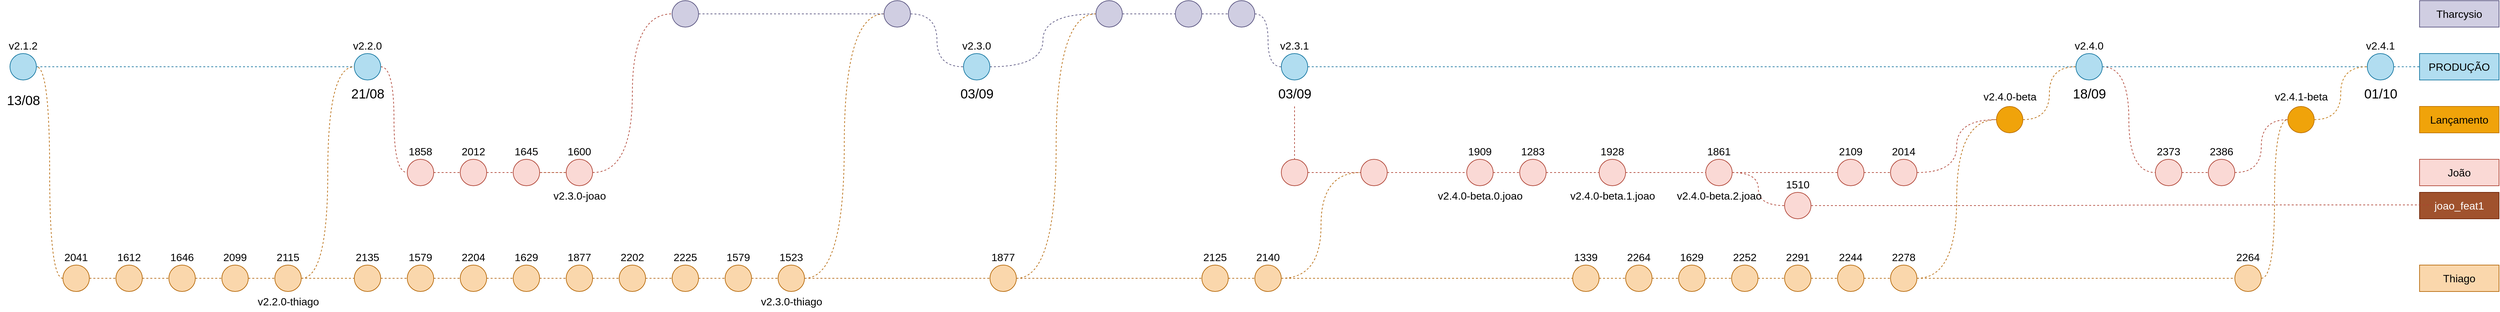 <mxfile version="28.2.5">
  <diagram name="Página-1" id="0lFC8JYQDPyYa-0Zj6cP">
    <mxGraphModel dx="4990" dy="1945" grid="1" gridSize="10" guides="1" tooltips="1" connect="1" arrows="1" fold="1" page="1" pageScale="1" pageWidth="827" pageHeight="1169" math="0" shadow="0">
      <root>
        <mxCell id="0" />
        <mxCell id="1" parent="0" />
        <mxCell id="Hf0nUSn8OMHUZp1qof5B-4" value="" style="edgeStyle=orthogonalEdgeStyle;rounded=1;orthogonalLoop=1;jettySize=auto;html=1;fontFamily=Helvetica;fontSize=16;fontColor=default;fontStyle=0;labelBackgroundColor=none;curved=0;endArrow=none;endFill=0;dashed=1;fillColor=#b1ddf0;strokeColor=#10739e;" parent="1" source="Hf0nUSn8OMHUZp1qof5B-1" target="Hf0nUSn8OMHUZp1qof5B-3" edge="1">
          <mxGeometry relative="1" as="geometry" />
        </mxCell>
        <mxCell id="GIleygXYsajchvQRSn_2-2" style="edgeStyle=orthogonalEdgeStyle;rounded=1;orthogonalLoop=1;jettySize=auto;html=1;entryX=0;entryY=0.5;entryDx=0;entryDy=0;dashed=1;strokeColor=#ae4132;align=center;verticalAlign=middle;fontFamily=Helvetica;fontSize=16;fontColor=default;fontStyle=0;labelBackgroundColor=none;endArrow=none;endFill=0;fillColor=#fad9d5;exitX=1;exitY=0.5;exitDx=0;exitDy=0;curved=1;" parent="1" source="Hf0nUSn8OMHUZp1qof5B-3" target="GIleygXYsajchvQRSn_2-1" edge="1">
          <mxGeometry relative="1" as="geometry" />
        </mxCell>
        <mxCell id="Hf0nUSn8OMHUZp1qof5B-1" value="v2.1.2" style="ellipse;whiteSpace=wrap;html=1;aspect=fixed;fillColor=#b1ddf0;strokeColor=#10739e;labelPosition=center;verticalLabelPosition=top;align=center;verticalAlign=bottom;fontStyle=0;labelBackgroundColor=none;fontSize=16;" parent="1" vertex="1">
          <mxGeometry x="-480" y="280" width="40" height="40" as="geometry" />
        </mxCell>
        <mxCell id="Hf0nUSn8OMHUZp1qof5B-3" value="v2.2.0" style="ellipse;whiteSpace=wrap;html=1;aspect=fixed;fillColor=#b1ddf0;strokeColor=#10739e;labelPosition=center;verticalLabelPosition=top;align=center;verticalAlign=bottom;fontStyle=0;labelBackgroundColor=none;fontSize=16;" parent="1" vertex="1">
          <mxGeometry x="40" y="280" width="40" height="40" as="geometry" />
        </mxCell>
        <mxCell id="LOD-dvkLbclwCgtQcdtd-40" style="edgeStyle=orthogonalEdgeStyle;shape=connector;curved=1;rounded=1;orthogonalLoop=1;jettySize=auto;html=1;entryX=0;entryY=0.5;entryDx=0;entryDy=0;dashed=1;strokeColor=#56517e;align=center;verticalAlign=middle;fontFamily=Helvetica;fontSize=16;fontColor=default;fontStyle=0;labelBackgroundColor=none;endArrow=none;endFill=0;fillColor=#d0cee2;" edge="1" parent="1" source="Hf0nUSn8OMHUZp1qof5B-9" target="LOD-dvkLbclwCgtQcdtd-35">
          <mxGeometry relative="1" as="geometry" />
        </mxCell>
        <mxCell id="Hf0nUSn8OMHUZp1qof5B-9" value="v2.3.0" style="ellipse;whiteSpace=wrap;html=1;aspect=fixed;fillColor=#b1ddf0;strokeColor=#10739e;labelPosition=center;verticalLabelPosition=top;align=center;verticalAlign=bottom;fontStyle=0;labelBackgroundColor=none;fontSize=16;" parent="1" vertex="1">
          <mxGeometry x="960" y="280" width="40" height="40" as="geometry" />
        </mxCell>
        <mxCell id="Hf0nUSn8OMHUZp1qof5B-14" value="" style="edgeStyle=orthogonalEdgeStyle;shape=connector;curved=0;rounded=1;orthogonalLoop=1;jettySize=auto;html=1;dashed=1;strokeColor=#10739e;align=center;verticalAlign=middle;fontFamily=Helvetica;fontSize=16;fontColor=default;fontStyle=0;labelBackgroundColor=none;endArrow=none;endFill=0;fillColor=#b1ddf0;entryX=0;entryY=0.5;entryDx=0;entryDy=0;" parent="1" source="Hf0nUSn8OMHUZp1qof5B-11" target="GIleygXYsajchvQRSn_2-66" edge="1">
          <mxGeometry relative="1" as="geometry" />
        </mxCell>
        <mxCell id="Hf0nUSn8OMHUZp1qof5B-11" value="v2.3.1" style="ellipse;whiteSpace=wrap;html=1;aspect=fixed;fillColor=#b1ddf0;strokeColor=#10739e;labelPosition=center;verticalLabelPosition=top;align=center;verticalAlign=bottom;fontStyle=0;labelBackgroundColor=none;fontSize=16;" parent="1" vertex="1">
          <mxGeometry x="1440" y="280" width="40" height="40" as="geometry" />
        </mxCell>
        <mxCell id="Hf0nUSn8OMHUZp1qof5B-13" value="PRODUÇÃO" style="whiteSpace=wrap;html=1;fontSize=16;verticalAlign=middle;fillColor=#b1ddf0;strokeColor=#10739e;fontStyle=0;labelBackgroundColor=none;" parent="1" vertex="1">
          <mxGeometry x="3159" y="280" width="120" height="40" as="geometry" />
        </mxCell>
        <mxCell id="Hf0nUSn8OMHUZp1qof5B-19" value="" style="edgeStyle=orthogonalEdgeStyle;shape=connector;curved=0;rounded=1;orthogonalLoop=1;jettySize=auto;html=1;dashed=1;strokeColor=#b46504;align=center;verticalAlign=middle;fontFamily=Helvetica;fontSize=16;fontColor=default;fontStyle=0;labelBackgroundColor=none;endArrow=none;endFill=0;fillColor=#fad7ac;" parent="1" source="Hf0nUSn8OMHUZp1qof5B-16" target="Hf0nUSn8OMHUZp1qof5B-18" edge="1">
          <mxGeometry relative="1" as="geometry" />
        </mxCell>
        <mxCell id="GIleygXYsajchvQRSn_2-4" style="edgeStyle=orthogonalEdgeStyle;rounded=1;orthogonalLoop=1;jettySize=auto;html=1;dashed=1;strokeColor=#b46504;align=center;verticalAlign=middle;fontFamily=Helvetica;fontSize=16;fontColor=default;fontStyle=0;labelBackgroundColor=none;endArrow=none;endFill=0;curved=1;fillColor=#fad7ac;entryX=1;entryY=0.5;entryDx=0;entryDy=0;" parent="1" source="Hf0nUSn8OMHUZp1qof5B-16" target="Hf0nUSn8OMHUZp1qof5B-1" edge="1">
          <mxGeometry relative="1" as="geometry">
            <mxPoint x="260" y="370" as="targetPoint" />
          </mxGeometry>
        </mxCell>
        <mxCell id="Hf0nUSn8OMHUZp1qof5B-16" value="2041" style="ellipse;whiteSpace=wrap;html=1;aspect=fixed;fillColor=#fad7ac;strokeColor=#b46504;labelPosition=center;verticalLabelPosition=top;align=center;verticalAlign=bottom;fontStyle=0;labelBackgroundColor=none;fontSize=16;" parent="1" vertex="1">
          <mxGeometry x="-400" y="600" width="40" height="40" as="geometry" />
        </mxCell>
        <mxCell id="Hf0nUSn8OMHUZp1qof5B-21" value="" style="edgeStyle=orthogonalEdgeStyle;shape=connector;curved=0;rounded=1;orthogonalLoop=1;jettySize=auto;html=1;dashed=1;strokeColor=#b46504;align=center;verticalAlign=middle;fontFamily=Helvetica;fontSize=16;fontColor=default;fontStyle=0;labelBackgroundColor=none;endArrow=none;endFill=0;fillColor=#fad7ac;exitX=1;exitY=0.5;exitDx=0;exitDy=0;" parent="1" source="Hf0nUSn8OMHUZp1qof5B-18" target="Hf0nUSn8OMHUZp1qof5B-20" edge="1">
          <mxGeometry relative="1" as="geometry">
            <mxPoint x="-80" y="620" as="sourcePoint" />
          </mxGeometry>
        </mxCell>
        <mxCell id="Hf0nUSn8OMHUZp1qof5B-18" value="1612" style="ellipse;whiteSpace=wrap;html=1;aspect=fixed;fillColor=#fad7ac;strokeColor=#b46504;labelPosition=center;verticalLabelPosition=top;align=center;verticalAlign=bottom;fontStyle=0;labelBackgroundColor=none;fontSize=16;" parent="1" vertex="1">
          <mxGeometry x="-320" y="600" width="40" height="40" as="geometry" />
        </mxCell>
        <mxCell id="Hf0nUSn8OMHUZp1qof5B-23" value="" style="edgeStyle=orthogonalEdgeStyle;shape=connector;curved=0;rounded=1;orthogonalLoop=1;jettySize=auto;html=1;dashed=1;strokeColor=#b46504;align=center;verticalAlign=middle;fontFamily=Helvetica;fontSize=16;fontColor=default;fontStyle=0;labelBackgroundColor=none;endArrow=none;endFill=0;fillColor=#fad7ac;" parent="1" source="Hf0nUSn8OMHUZp1qof5B-20" target="Hf0nUSn8OMHUZp1qof5B-22" edge="1">
          <mxGeometry relative="1" as="geometry" />
        </mxCell>
        <mxCell id="Hf0nUSn8OMHUZp1qof5B-20" value="1646" style="ellipse;whiteSpace=wrap;html=1;aspect=fixed;fillColor=#fad7ac;strokeColor=#b46504;labelPosition=center;verticalLabelPosition=top;align=center;verticalAlign=bottom;fontStyle=0;labelBackgroundColor=none;fontSize=16;" parent="1" vertex="1">
          <mxGeometry x="-240" y="600" width="40" height="40" as="geometry" />
        </mxCell>
        <mxCell id="GIleygXYsajchvQRSn_2-19" value="" style="edgeStyle=orthogonalEdgeStyle;shape=connector;curved=0;rounded=1;orthogonalLoop=1;jettySize=auto;html=1;dashed=1;strokeColor=#b46504;align=center;verticalAlign=middle;fontFamily=Helvetica;fontSize=16;fontColor=default;fontStyle=0;labelBackgroundColor=none;endArrow=none;endFill=0;fillColor=#fad7ac;" parent="1" source="Hf0nUSn8OMHUZp1qof5B-22" target="GIleygXYsajchvQRSn_2-18" edge="1">
          <mxGeometry relative="1" as="geometry" />
        </mxCell>
        <mxCell id="Hf0nUSn8OMHUZp1qof5B-22" value="2099" style="ellipse;whiteSpace=wrap;html=1;aspect=fixed;fillColor=#fad7ac;strokeColor=#b46504;labelPosition=center;verticalLabelPosition=top;align=center;verticalAlign=bottom;fontStyle=0;labelBackgroundColor=none;fontSize=16;" parent="1" vertex="1">
          <mxGeometry x="-160" y="600" width="40" height="40" as="geometry" />
        </mxCell>
        <mxCell id="Hf0nUSn8OMHUZp1qof5B-24" value="Thiago" style="whiteSpace=wrap;html=1;fontSize=16;verticalAlign=middle;fillColor=#fad7ac;strokeColor=#b46504;fontStyle=0;labelBackgroundColor=none;" parent="1" vertex="1">
          <mxGeometry x="3159" y="600" width="120" height="40" as="geometry" />
        </mxCell>
        <mxCell id="GIleygXYsajchvQRSn_2-6" value="" style="edgeStyle=orthogonalEdgeStyle;rounded=1;orthogonalLoop=1;jettySize=auto;html=1;dashed=1;strokeColor=#ae4132;align=center;verticalAlign=middle;fontFamily=Helvetica;fontSize=16;fontColor=default;fontStyle=0;labelBackgroundColor=none;endArrow=none;endFill=0;curved=1;fillColor=#fad9d5;" parent="1" source="GIleygXYsajchvQRSn_2-1" target="GIleygXYsajchvQRSn_2-5" edge="1">
          <mxGeometry relative="1" as="geometry" />
        </mxCell>
        <mxCell id="GIleygXYsajchvQRSn_2-1" value="1858" style="ellipse;whiteSpace=wrap;html=1;aspect=fixed;fillColor=#fad9d5;strokeColor=#ae4132;labelPosition=center;verticalLabelPosition=top;align=center;verticalAlign=bottom;fontStyle=0;labelBackgroundColor=none;fontSize=16;" parent="1" vertex="1">
          <mxGeometry x="120" y="440" width="40" height="40" as="geometry" />
        </mxCell>
        <mxCell id="GIleygXYsajchvQRSn_2-3" value="João" style="whiteSpace=wrap;html=1;fontSize=16;verticalAlign=middle;fillColor=#fad9d5;strokeColor=#ae4132;fontStyle=0;labelBackgroundColor=none;" parent="1" vertex="1">
          <mxGeometry x="3159" y="440" width="120" height="40" as="geometry" />
        </mxCell>
        <mxCell id="GIleygXYsajchvQRSn_2-8" value="" style="edgeStyle=orthogonalEdgeStyle;rounded=1;orthogonalLoop=1;jettySize=auto;html=1;dashed=1;strokeColor=#ae4132;align=center;verticalAlign=middle;fontFamily=Helvetica;fontSize=16;fontColor=default;fontStyle=0;labelBackgroundColor=none;endArrow=none;endFill=0;curved=1;fillColor=#fad9d5;" parent="1" source="GIleygXYsajchvQRSn_2-5" target="GIleygXYsajchvQRSn_2-7" edge="1">
          <mxGeometry relative="1" as="geometry" />
        </mxCell>
        <mxCell id="GIleygXYsajchvQRSn_2-5" value="2012" style="ellipse;whiteSpace=wrap;html=1;aspect=fixed;fillColor=#fad9d5;strokeColor=#ae4132;labelPosition=center;verticalLabelPosition=top;align=center;verticalAlign=bottom;fontStyle=0;labelBackgroundColor=none;fontSize=16;" parent="1" vertex="1">
          <mxGeometry x="200" y="440" width="40" height="40" as="geometry" />
        </mxCell>
        <mxCell id="GIleygXYsajchvQRSn_2-10" value="" style="edgeStyle=orthogonalEdgeStyle;rounded=1;orthogonalLoop=1;jettySize=auto;html=1;dashed=1;strokeColor=#b46504;align=center;verticalAlign=middle;fontFamily=Helvetica;fontSize=16;fontColor=default;fontStyle=0;labelBackgroundColor=none;endArrow=none;endFill=0;curved=0;fillColor=#fad7ac;" parent="1" source="GIleygXYsajchvQRSn_2-7" target="GIleygXYsajchvQRSn_2-9" edge="1">
          <mxGeometry relative="1" as="geometry" />
        </mxCell>
        <mxCell id="GIleygXYsajchvQRSn_2-7" value="1645" style="ellipse;whiteSpace=wrap;html=1;aspect=fixed;fillColor=#fad9d5;strokeColor=#ae4132;labelPosition=center;verticalLabelPosition=top;align=center;verticalAlign=bottom;fontStyle=0;labelBackgroundColor=none;fontSize=16;" parent="1" vertex="1">
          <mxGeometry x="280" y="440" width="40" height="40" as="geometry" />
        </mxCell>
        <mxCell id="GIleygXYsajchvQRSn_2-26" value="" style="edgeStyle=orthogonalEdgeStyle;shape=connector;curved=1;rounded=1;orthogonalLoop=1;jettySize=auto;html=1;dashed=1;strokeColor=#ae4132;align=center;verticalAlign=middle;fontFamily=Helvetica;fontSize=16;fontColor=default;fontStyle=0;labelBackgroundColor=none;endArrow=none;endFill=0;fillColor=#fad9d5;" parent="1" source="GIleygXYsajchvQRSn_2-9" target="GIleygXYsajchvQRSn_2-7" edge="1">
          <mxGeometry relative="1" as="geometry">
            <Array as="points">
              <mxPoint x="340" y="460" />
              <mxPoint x="340" y="460" />
            </Array>
          </mxGeometry>
        </mxCell>
        <mxCell id="LOD-dvkLbclwCgtQcdtd-32" style="edgeStyle=orthogonalEdgeStyle;shape=connector;curved=1;rounded=1;orthogonalLoop=1;jettySize=auto;html=1;entryX=0;entryY=0.5;entryDx=0;entryDy=0;dashed=1;strokeColor=#ae4132;align=center;verticalAlign=middle;fontFamily=Helvetica;fontSize=16;fontColor=default;fontStyle=0;labelBackgroundColor=none;endArrow=none;endFill=0;fillColor=#fad9d5;" edge="1" parent="1" source="GIleygXYsajchvQRSn_2-9" target="LOD-dvkLbclwCgtQcdtd-31">
          <mxGeometry relative="1" as="geometry" />
        </mxCell>
        <mxCell id="GIleygXYsajchvQRSn_2-9" value="1600" style="ellipse;whiteSpace=wrap;html=1;aspect=fixed;fillColor=#fad9d5;strokeColor=#ae4132;labelPosition=center;verticalLabelPosition=top;align=center;verticalAlign=bottom;fontStyle=0;labelBackgroundColor=none;fontSize=16;" parent="1" vertex="1">
          <mxGeometry x="360" y="440" width="40" height="40" as="geometry" />
        </mxCell>
        <mxCell id="GIleygXYsajchvQRSn_2-18" value="2115" style="ellipse;whiteSpace=wrap;html=1;aspect=fixed;fillColor=#fad7ac;strokeColor=#b46504;labelPosition=center;verticalLabelPosition=top;align=center;verticalAlign=bottom;fontStyle=0;labelBackgroundColor=none;fontSize=16;" parent="1" vertex="1">
          <mxGeometry x="-80" y="600" width="40" height="40" as="geometry" />
        </mxCell>
        <mxCell id="GIleygXYsajchvQRSn_2-35" style="edgeStyle=orthogonalEdgeStyle;shape=connector;curved=1;rounded=1;orthogonalLoop=1;jettySize=auto;html=1;entryX=0;entryY=0.5;entryDx=0;entryDy=0;dashed=1;strokeColor=#b46504;align=center;verticalAlign=middle;fontFamily=Helvetica;fontSize=16;fontColor=default;fontStyle=0;labelBackgroundColor=none;endArrow=none;endFill=0;fillColor=#fad7ac;exitX=1;exitY=0.5;exitDx=0;exitDy=0;" parent="1" source="GIleygXYsajchvQRSn_2-18" target="Hf0nUSn8OMHUZp1qof5B-3" edge="1">
          <mxGeometry relative="1" as="geometry">
            <mxPoint x="-40.0" y="620.043" as="sourcePoint" />
          </mxGeometry>
        </mxCell>
        <mxCell id="GIleygXYsajchvQRSn_2-46" style="edgeStyle=orthogonalEdgeStyle;shape=connector;curved=1;rounded=1;orthogonalLoop=1;jettySize=auto;html=1;dashed=1;strokeColor=#b46504;align=center;verticalAlign=middle;fontFamily=Helvetica;fontSize=16;fontColor=default;fontStyle=0;labelBackgroundColor=none;endArrow=none;endFill=0;fillColor=#fad7ac;entryX=0;entryY=0.5;entryDx=0;entryDy=0;exitX=1;exitY=0.5;exitDx=0;exitDy=0;" parent="1" source="GIleygXYsajchvQRSn_2-18" target="GIleygXYsajchvQRSn_2-47" edge="1">
          <mxGeometry relative="1" as="geometry">
            <mxPoint x="90" y="620" as="targetPoint" />
            <mxPoint x="-40" y="620" as="sourcePoint" />
          </mxGeometry>
        </mxCell>
        <mxCell id="GIleygXYsajchvQRSn_2-29" value="Tharcysio" style="whiteSpace=wrap;html=1;fontSize=16;verticalAlign=middle;fillColor=#d0cee2;strokeColor=#56517e;fontStyle=0;labelBackgroundColor=none;" parent="1" vertex="1">
          <mxGeometry x="3159" y="200" width="120" height="40" as="geometry" />
        </mxCell>
        <mxCell id="GIleygXYsajchvQRSn_2-41" value="" style="edgeStyle=orthogonalEdgeStyle;shape=connector;curved=1;rounded=1;orthogonalLoop=1;jettySize=auto;html=1;dashed=1;strokeColor=#ae4132;align=center;verticalAlign=middle;fontFamily=Helvetica;fontSize=16;fontColor=default;fontStyle=0;labelBackgroundColor=none;endArrow=none;endFill=0;fillColor=#fad9d5;" parent="1" source="GIleygXYsajchvQRSn_2-38" target="GIleygXYsajchvQRSn_2-40" edge="1">
          <mxGeometry relative="1" as="geometry" />
        </mxCell>
        <mxCell id="GIleygXYsajchvQRSn_2-38" value="1909" style="ellipse;whiteSpace=wrap;html=1;aspect=fixed;fillColor=#fad9d5;strokeColor=#ae4132;labelPosition=center;verticalLabelPosition=top;align=center;verticalAlign=bottom;fontStyle=0;labelBackgroundColor=none;fontSize=16;" parent="1" vertex="1">
          <mxGeometry x="1720" y="440" width="40" height="40" as="geometry" />
        </mxCell>
        <mxCell id="GIleygXYsajchvQRSn_2-43" value="" style="edgeStyle=orthogonalEdgeStyle;shape=connector;curved=1;rounded=1;orthogonalLoop=1;jettySize=auto;html=1;dashed=1;strokeColor=#ae4132;align=center;verticalAlign=middle;fontFamily=Helvetica;fontSize=16;fontColor=default;fontStyle=0;labelBackgroundColor=none;endArrow=none;endFill=0;fillColor=#fad9d5;" parent="1" source="GIleygXYsajchvQRSn_2-40" target="GIleygXYsajchvQRSn_2-42" edge="1">
          <mxGeometry relative="1" as="geometry" />
        </mxCell>
        <mxCell id="GIleygXYsajchvQRSn_2-40" value="1283" style="ellipse;whiteSpace=wrap;html=1;aspect=fixed;fillColor=#fad9d5;strokeColor=#ae4132;labelPosition=center;verticalLabelPosition=top;align=center;verticalAlign=bottom;fontStyle=0;labelBackgroundColor=none;fontSize=16;" parent="1" vertex="1">
          <mxGeometry x="1800" y="440" width="40" height="40" as="geometry" />
        </mxCell>
        <mxCell id="GIleygXYsajchvQRSn_2-45" value="" style="edgeStyle=orthogonalEdgeStyle;shape=connector;curved=1;rounded=1;orthogonalLoop=1;jettySize=auto;html=1;dashed=1;strokeColor=#ae4132;align=center;verticalAlign=middle;fontFamily=Helvetica;fontSize=16;fontColor=default;fontStyle=0;labelBackgroundColor=none;endArrow=none;endFill=0;fillColor=#fad9d5;" parent="1" source="GIleygXYsajchvQRSn_2-42" target="GIleygXYsajchvQRSn_2-44" edge="1">
          <mxGeometry relative="1" as="geometry" />
        </mxCell>
        <mxCell id="GIleygXYsajchvQRSn_2-42" value="1928" style="ellipse;whiteSpace=wrap;html=1;aspect=fixed;fillColor=#fad9d5;strokeColor=#ae4132;labelPosition=center;verticalLabelPosition=top;align=center;verticalAlign=bottom;fontStyle=0;labelBackgroundColor=none;fontSize=16;" parent="1" vertex="1">
          <mxGeometry x="1920" y="440" width="40" height="40" as="geometry" />
        </mxCell>
        <mxCell id="xvnGSztWDjFvMEGjqHsq-4" style="edgeStyle=orthogonalEdgeStyle;shape=connector;curved=1;rounded=1;orthogonalLoop=1;jettySize=auto;html=1;entryX=0;entryY=0.5;entryDx=0;entryDy=0;dashed=1;strokeColor=#ae4132;align=center;verticalAlign=middle;fontFamily=Helvetica;fontSize=16;fontColor=default;fontStyle=0;labelBackgroundColor=none;endArrow=none;endFill=0;fillColor=#fad9d5;" parent="1" source="GIleygXYsajchvQRSn_2-44" target="xvnGSztWDjFvMEGjqHsq-2" edge="1">
          <mxGeometry relative="1" as="geometry" />
        </mxCell>
        <mxCell id="xvnGSztWDjFvMEGjqHsq-18" style="edgeStyle=orthogonalEdgeStyle;shape=connector;curved=1;rounded=1;orthogonalLoop=1;jettySize=auto;html=1;entryX=0;entryY=0.5;entryDx=0;entryDy=0;dashed=1;strokeColor=#ae4132;align=center;verticalAlign=middle;fontFamily=Helvetica;fontSize=16;fontColor=default;fontStyle=0;labelBackgroundColor=none;endArrow=none;endFill=0;fillColor=#fad9d5;" parent="1" source="GIleygXYsajchvQRSn_2-44" target="xvnGSztWDjFvMEGjqHsq-16" edge="1">
          <mxGeometry relative="1" as="geometry" />
        </mxCell>
        <mxCell id="GIleygXYsajchvQRSn_2-44" value="1861" style="ellipse;whiteSpace=wrap;html=1;aspect=fixed;fillColor=#fad9d5;strokeColor=#ae4132;labelPosition=center;verticalLabelPosition=top;align=center;verticalAlign=bottom;fontStyle=0;labelBackgroundColor=none;fontSize=16;" parent="1" vertex="1">
          <mxGeometry x="2081" y="440" width="40" height="40" as="geometry" />
        </mxCell>
        <mxCell id="GIleygXYsajchvQRSn_2-49" value="" style="edgeStyle=orthogonalEdgeStyle;shape=connector;curved=1;rounded=1;orthogonalLoop=1;jettySize=auto;html=1;dashed=1;strokeColor=#b46504;align=center;verticalAlign=middle;fontFamily=Helvetica;fontSize=16;fontColor=default;fontStyle=0;labelBackgroundColor=none;endArrow=none;endFill=0;fillColor=#fad7ac;" parent="1" source="GIleygXYsajchvQRSn_2-47" target="GIleygXYsajchvQRSn_2-48" edge="1">
          <mxGeometry relative="1" as="geometry" />
        </mxCell>
        <mxCell id="GIleygXYsajchvQRSn_2-47" value="2135" style="ellipse;whiteSpace=wrap;html=1;aspect=fixed;fillColor=#fad7ac;strokeColor=#b46504;labelPosition=center;verticalLabelPosition=top;align=center;verticalAlign=bottom;fontStyle=0;labelBackgroundColor=none;fontSize=16;" parent="1" vertex="1">
          <mxGeometry x="40" y="600" width="40" height="40" as="geometry" />
        </mxCell>
        <mxCell id="GIleygXYsajchvQRSn_2-51" value="" style="edgeStyle=orthogonalEdgeStyle;shape=connector;curved=1;rounded=1;orthogonalLoop=1;jettySize=auto;html=1;dashed=1;strokeColor=#b46504;align=center;verticalAlign=middle;fontFamily=Helvetica;fontSize=16;fontColor=default;fontStyle=0;labelBackgroundColor=none;endArrow=none;endFill=0;fillColor=#fad7ac;" parent="1" source="GIleygXYsajchvQRSn_2-48" target="GIleygXYsajchvQRSn_2-50" edge="1">
          <mxGeometry relative="1" as="geometry" />
        </mxCell>
        <mxCell id="GIleygXYsajchvQRSn_2-48" value="1579" style="ellipse;whiteSpace=wrap;html=1;aspect=fixed;fillColor=#fad7ac;strokeColor=#b46504;labelPosition=center;verticalLabelPosition=top;align=center;verticalAlign=bottom;fontStyle=0;labelBackgroundColor=none;fontSize=16;" parent="1" vertex="1">
          <mxGeometry x="120" y="600" width="40" height="40" as="geometry" />
        </mxCell>
        <mxCell id="GIleygXYsajchvQRSn_2-53" value="" style="edgeStyle=orthogonalEdgeStyle;shape=connector;curved=1;rounded=1;orthogonalLoop=1;jettySize=auto;html=1;dashed=1;strokeColor=#b46504;align=center;verticalAlign=middle;fontFamily=Helvetica;fontSize=16;fontColor=default;fontStyle=0;labelBackgroundColor=none;endArrow=none;endFill=0;fillColor=#fad7ac;" parent="1" source="GIleygXYsajchvQRSn_2-50" target="GIleygXYsajchvQRSn_2-52" edge="1">
          <mxGeometry relative="1" as="geometry" />
        </mxCell>
        <mxCell id="GIleygXYsajchvQRSn_2-50" value="2204" style="ellipse;whiteSpace=wrap;html=1;aspect=fixed;fillColor=#fad7ac;strokeColor=#b46504;labelPosition=center;verticalLabelPosition=top;align=center;verticalAlign=bottom;fontStyle=0;labelBackgroundColor=none;fontSize=16;" parent="1" vertex="1">
          <mxGeometry x="200" y="600" width="40" height="40" as="geometry" />
        </mxCell>
        <mxCell id="GIleygXYsajchvQRSn_2-60" value="" style="edgeStyle=orthogonalEdgeStyle;shape=connector;curved=1;rounded=1;orthogonalLoop=1;jettySize=auto;html=1;dashed=1;strokeColor=#b46504;align=center;verticalAlign=middle;fontFamily=Helvetica;fontSize=16;fontColor=default;fontStyle=0;labelBackgroundColor=none;endArrow=none;endFill=0;fillColor=#fad7ac;" parent="1" source="GIleygXYsajchvQRSn_2-52" target="GIleygXYsajchvQRSn_2-59" edge="1">
          <mxGeometry relative="1" as="geometry" />
        </mxCell>
        <mxCell id="GIleygXYsajchvQRSn_2-52" value="1629" style="ellipse;whiteSpace=wrap;html=1;aspect=fixed;fillColor=#fad7ac;strokeColor=#b46504;labelPosition=center;verticalLabelPosition=top;align=center;verticalAlign=bottom;fontStyle=0;labelBackgroundColor=none;fontSize=16;" parent="1" vertex="1">
          <mxGeometry x="280" y="600" width="40" height="40" as="geometry" />
        </mxCell>
        <mxCell id="GIleygXYsajchvQRSn_2-55" value="&lt;font style=&quot;font-size: 20px;&quot;&gt;13/08&lt;/font&gt;" style="text;html=1;align=center;verticalAlign=middle;resizable=0;points=[];autosize=1;strokeColor=none;fillColor=none;fontFamily=Helvetica;fontSize=16;fontColor=default;fontStyle=0;labelBackgroundColor=none;" parent="1" vertex="1">
          <mxGeometry x="-495" y="330" width="70" height="40" as="geometry" />
        </mxCell>
        <mxCell id="GIleygXYsajchvQRSn_2-56" value="&lt;font style=&quot;font-size: 20px;&quot;&gt;21&lt;/font&gt;&lt;span style=&quot;font-size: 20px; background-color: transparent; color: light-dark(rgb(0, 0, 0), rgb(255, 255, 255));&quot;&gt;/08&lt;/span&gt;" style="text;html=1;align=center;verticalAlign=middle;resizable=0;points=[];autosize=1;strokeColor=none;fillColor=none;fontFamily=Helvetica;fontSize=16;fontColor=default;fontStyle=0;labelBackgroundColor=none;" parent="1" vertex="1">
          <mxGeometry x="25" y="320" width="70" height="40" as="geometry" />
        </mxCell>
        <mxCell id="GIleygXYsajchvQRSn_2-57" value="&lt;span style=&quot;font-size: 20px;&quot;&gt;03/09&lt;/span&gt;" style="text;html=1;align=center;verticalAlign=middle;resizable=0;points=[];autosize=1;strokeColor=none;fillColor=none;fontFamily=Helvetica;fontSize=16;fontColor=default;fontStyle=0;labelBackgroundColor=none;" parent="1" vertex="1">
          <mxGeometry x="945" y="320" width="70" height="40" as="geometry" />
        </mxCell>
        <mxCell id="LOD-dvkLbclwCgtQcdtd-48" style="edgeStyle=orthogonalEdgeStyle;shape=connector;curved=1;rounded=1;orthogonalLoop=1;jettySize=auto;html=1;entryX=0.5;entryY=0;entryDx=0;entryDy=0;dashed=1;strokeColor=#ae4132;align=center;verticalAlign=middle;fontFamily=Helvetica;fontSize=16;fontColor=default;fontStyle=0;labelBackgroundColor=none;endArrow=none;endFill=0;fillColor=#fad9d5;" edge="1" parent="1" source="GIleygXYsajchvQRSn_2-58" target="LOD-dvkLbclwCgtQcdtd-46">
          <mxGeometry relative="1" as="geometry" />
        </mxCell>
        <mxCell id="GIleygXYsajchvQRSn_2-58" value="&lt;font style=&quot;font-size: 20px;&quot;&gt;03/09&lt;/font&gt;" style="text;html=1;align=center;verticalAlign=middle;resizable=0;points=[];autosize=1;strokeColor=none;fillColor=none;fontFamily=Helvetica;fontSize=16;fontColor=default;fontStyle=0;labelBackgroundColor=none;" parent="1" vertex="1">
          <mxGeometry x="1425" y="320" width="70" height="40" as="geometry" />
        </mxCell>
        <mxCell id="GIleygXYsajchvQRSn_2-62" value="" style="edgeStyle=orthogonalEdgeStyle;shape=connector;curved=1;rounded=1;orthogonalLoop=1;jettySize=auto;html=1;dashed=1;strokeColor=#b46504;align=center;verticalAlign=middle;fontFamily=Helvetica;fontSize=16;fontColor=default;fontStyle=0;labelBackgroundColor=none;endArrow=none;endFill=0;fillColor=#fad7ac;" parent="1" source="GIleygXYsajchvQRSn_2-59" target="GIleygXYsajchvQRSn_2-61" edge="1">
          <mxGeometry relative="1" as="geometry" />
        </mxCell>
        <mxCell id="GIleygXYsajchvQRSn_2-59" value="1877" style="ellipse;whiteSpace=wrap;html=1;aspect=fixed;fillColor=#fad7ac;strokeColor=#b46504;labelPosition=center;verticalLabelPosition=top;align=center;verticalAlign=bottom;fontStyle=0;labelBackgroundColor=none;fontSize=16;" parent="1" vertex="1">
          <mxGeometry x="360" y="600" width="40" height="40" as="geometry" />
        </mxCell>
        <mxCell id="GIleygXYsajchvQRSn_2-64" value="" style="edgeStyle=orthogonalEdgeStyle;shape=connector;curved=1;rounded=1;orthogonalLoop=1;jettySize=auto;html=1;dashed=1;strokeColor=#b46504;align=center;verticalAlign=middle;fontFamily=Helvetica;fontSize=16;fontColor=default;fontStyle=0;labelBackgroundColor=none;endArrow=none;endFill=0;fillColor=#fad7ac;" parent="1" source="GIleygXYsajchvQRSn_2-61" target="GIleygXYsajchvQRSn_2-63" edge="1">
          <mxGeometry relative="1" as="geometry" />
        </mxCell>
        <mxCell id="GIleygXYsajchvQRSn_2-61" value="2202" style="ellipse;whiteSpace=wrap;html=1;aspect=fixed;fillColor=#fad7ac;strokeColor=#b46504;labelPosition=center;verticalLabelPosition=top;align=center;verticalAlign=bottom;fontStyle=0;labelBackgroundColor=none;fontSize=16;" parent="1" vertex="1">
          <mxGeometry x="440" y="600" width="40" height="40" as="geometry" />
        </mxCell>
        <mxCell id="GIleygXYsajchvQRSn_2-63" value="2225" style="ellipse;whiteSpace=wrap;html=1;aspect=fixed;fillColor=#fad7ac;strokeColor=#b46504;labelPosition=center;verticalLabelPosition=top;align=center;verticalAlign=bottom;fontStyle=0;labelBackgroundColor=none;fontSize=16;" parent="1" vertex="1">
          <mxGeometry x="520" y="600" width="40" height="40" as="geometry" />
        </mxCell>
        <mxCell id="GIleygXYsajchvQRSn_2-71" style="edgeStyle=orthogonalEdgeStyle;shape=connector;curved=0;rounded=1;orthogonalLoop=1;jettySize=auto;html=1;entryX=0;entryY=0.5;entryDx=0;entryDy=0;dashed=1;strokeColor=#10739e;align=center;verticalAlign=middle;fontFamily=Helvetica;fontSize=16;fontColor=default;fontStyle=0;labelBackgroundColor=none;endArrow=none;endFill=0;fillColor=#b1ddf0;" parent="1" source="X2XL2pnRzJB7zU3urfAD-27" target="Hf0nUSn8OMHUZp1qof5B-13" edge="1">
          <mxGeometry relative="1" as="geometry" />
        </mxCell>
        <mxCell id="X2XL2pnRzJB7zU3urfAD-34" style="edgeStyle=orthogonalEdgeStyle;shape=connector;rounded=1;orthogonalLoop=1;jettySize=auto;html=1;entryX=0;entryY=0.5;entryDx=0;entryDy=0;dashed=1;strokeColor=#ae4132;align=center;verticalAlign=middle;fontFamily=Helvetica;fontSize=16;fontColor=default;fontStyle=0;labelBackgroundColor=none;endArrow=none;endFill=0;fillColor=#fad9d5;curved=1;" parent="1" source="GIleygXYsajchvQRSn_2-66" target="X2XL2pnRzJB7zU3urfAD-8" edge="1">
          <mxGeometry relative="1" as="geometry" />
        </mxCell>
        <mxCell id="xvnGSztWDjFvMEGjqHsq-14" style="edgeStyle=orthogonalEdgeStyle;shape=connector;curved=0;rounded=1;orthogonalLoop=1;jettySize=auto;html=1;entryX=0;entryY=0.5;entryDx=0;entryDy=0;dashed=1;strokeColor=#10739e;align=center;verticalAlign=middle;fontFamily=Helvetica;fontSize=16;fontColor=default;fontStyle=0;labelBackgroundColor=none;endArrow=none;endFill=0;fillColor=#b1ddf0;" parent="1" source="GIleygXYsajchvQRSn_2-66" target="X2XL2pnRzJB7zU3urfAD-27" edge="1">
          <mxGeometry relative="1" as="geometry" />
        </mxCell>
        <mxCell id="GIleygXYsajchvQRSn_2-66" value="v2.4.0" style="ellipse;whiteSpace=wrap;html=1;aspect=fixed;fillColor=#b1ddf0;strokeColor=#10739e;labelPosition=center;verticalLabelPosition=top;align=center;verticalAlign=bottom;fontStyle=0;labelBackgroundColor=none;fontSize=16;" parent="1" vertex="1">
          <mxGeometry x="2640" y="280" width="40" height="40" as="geometry" />
        </mxCell>
        <mxCell id="GIleygXYsajchvQRSn_2-70" value="Lançamento" style="whiteSpace=wrap;html=1;fontSize=16;verticalAlign=middle;fillColor=#f0a30a;strokeColor=#BD7000;fontStyle=0;labelBackgroundColor=none;fontColor=#000000;" parent="1" vertex="1">
          <mxGeometry x="3159" y="360" width="120" height="40" as="geometry" />
        </mxCell>
        <mxCell id="GIleygXYsajchvQRSn_2-78" style="edgeStyle=orthogonalEdgeStyle;shape=connector;curved=1;rounded=1;orthogonalLoop=1;jettySize=auto;html=1;entryX=0;entryY=0.5;entryDx=0;entryDy=0;dashed=1;strokeColor=#b46504;align=center;verticalAlign=middle;fontFamily=Helvetica;fontSize=16;fontColor=default;fontStyle=0;labelBackgroundColor=none;endArrow=none;endFill=0;fillColor=#fad7ac;" parent="1" source="GIleygXYsajchvQRSn_2-75" target="GIleygXYsajchvQRSn_2-66" edge="1">
          <mxGeometry relative="1" as="geometry" />
        </mxCell>
        <mxCell id="GIleygXYsajchvQRSn_2-75" value="" style="ellipse;whiteSpace=wrap;html=1;aspect=fixed;fillColor=#f0a30a;strokeColor=#BD7000;labelPosition=center;verticalLabelPosition=top;align=center;verticalAlign=bottom;fontStyle=0;labelBackgroundColor=none;fontSize=16;fontColor=#000000;" parent="1" vertex="1">
          <mxGeometry x="2520" y="360" width="40" height="40" as="geometry" />
        </mxCell>
        <mxCell id="GIleygXYsajchvQRSn_2-81" value="v2.3.0-joao" style="text;html=1;align=center;verticalAlign=middle;resizable=0;points=[];autosize=1;strokeColor=none;fillColor=none;fontFamily=Helvetica;fontSize=16;fontColor=default;fontStyle=0;labelBackgroundColor=none;" parent="1" vertex="1">
          <mxGeometry x="330" y="480" width="100" height="30" as="geometry" />
        </mxCell>
        <mxCell id="GIleygXYsajchvQRSn_2-82" value="v2.4.0-beta.0.joao" style="text;html=1;align=center;verticalAlign=middle;resizable=0;points=[];autosize=1;strokeColor=none;fillColor=none;fontFamily=Helvetica;fontSize=16;fontColor=default;fontStyle=0;labelBackgroundColor=none;" parent="1" vertex="1">
          <mxGeometry x="1665" y="480" width="150" height="30" as="geometry" />
        </mxCell>
        <mxCell id="GIleygXYsajchvQRSn_2-83" value="v2.4.0-beta.1&lt;span style=&quot;background-color: transparent; color: light-dark(rgb(0, 0, 0), rgb(255, 255, 255));&quot;&gt;.joao&lt;/span&gt;" style="text;html=1;align=center;verticalAlign=middle;resizable=0;points=[];autosize=1;strokeColor=none;fillColor=none;fontFamily=Helvetica;fontSize=16;fontColor=default;fontStyle=0;labelBackgroundColor=none;" parent="1" vertex="1">
          <mxGeometry x="1865" y="480" width="150" height="30" as="geometry" />
        </mxCell>
        <mxCell id="GIleygXYsajchvQRSn_2-84" value="v2.4.0-beta.2&lt;span style=&quot;background-color: transparent; color: light-dark(rgb(0, 0, 0), rgb(255, 255, 255));&quot;&gt;.joao&lt;/span&gt;" style="text;html=1;align=center;verticalAlign=middle;resizable=0;points=[];autosize=1;strokeColor=none;fillColor=none;fontFamily=Helvetica;fontSize=16;fontColor=default;fontStyle=0;labelBackgroundColor=none;" parent="1" vertex="1">
          <mxGeometry x="2026" y="480" width="150" height="30" as="geometry" />
        </mxCell>
        <mxCell id="X2XL2pnRzJB7zU3urfAD-21" style="edgeStyle=orthogonalEdgeStyle;shape=connector;curved=1;rounded=1;orthogonalLoop=1;jettySize=auto;html=1;entryX=0;entryY=0.5;entryDx=0;entryDy=0;dashed=1;strokeColor=#b46504;align=center;verticalAlign=middle;fontFamily=Helvetica;fontSize=16;fontColor=default;fontStyle=0;labelBackgroundColor=none;endArrow=none;endFill=0;fillColor=#fad7ac;" parent="1" edge="1">
          <mxGeometry relative="1" as="geometry">
            <mxPoint x="2760" y="540" as="sourcePoint" />
          </mxGeometry>
        </mxCell>
        <mxCell id="X2XL2pnRzJB7zU3urfAD-23" style="edgeStyle=orthogonalEdgeStyle;shape=connector;curved=1;rounded=1;orthogonalLoop=1;jettySize=auto;html=1;entryX=0;entryY=0.5;entryDx=0;entryDy=0;dashed=1;strokeColor=#ae4132;align=center;verticalAlign=middle;fontFamily=Helvetica;fontSize=16;fontColor=default;fontStyle=0;labelBackgroundColor=none;endArrow=none;endFill=0;fillColor=#fad9d5;" parent="1" source="X2XL2pnRzJB7zU3urfAD-6" target="X2XL2pnRzJB7zU3urfAD-22" edge="1">
          <mxGeometry relative="1" as="geometry" />
        </mxCell>
        <mxCell id="X2XL2pnRzJB7zU3urfAD-6" value="2386" style="ellipse;whiteSpace=wrap;html=1;aspect=fixed;fillColor=#fad9d5;strokeColor=#ae4132;labelPosition=center;verticalLabelPosition=top;align=center;verticalAlign=bottom;fontStyle=0;labelBackgroundColor=none;fontSize=16;" parent="1" vertex="1">
          <mxGeometry x="2840" y="440" width="40" height="40" as="geometry" />
        </mxCell>
        <mxCell id="xvnGSztWDjFvMEGjqHsq-9" style="edgeStyle=orthogonalEdgeStyle;shape=connector;curved=1;rounded=1;orthogonalLoop=1;jettySize=auto;html=1;entryX=0;entryY=0.5;entryDx=0;entryDy=0;dashed=1;strokeColor=#ae4132;align=center;verticalAlign=middle;fontFamily=Helvetica;fontSize=16;fontColor=default;fontStyle=0;labelBackgroundColor=none;endArrow=none;endFill=0;fillColor=#fad9d5;" parent="1" source="X2XL2pnRzJB7zU3urfAD-8" target="X2XL2pnRzJB7zU3urfAD-6" edge="1">
          <mxGeometry relative="1" as="geometry" />
        </mxCell>
        <mxCell id="X2XL2pnRzJB7zU3urfAD-8" value="2373" style="ellipse;whiteSpace=wrap;html=1;aspect=fixed;fillColor=#fad9d5;strokeColor=#ae4132;labelPosition=center;verticalLabelPosition=top;align=center;verticalAlign=bottom;fontStyle=0;labelBackgroundColor=none;fontSize=16;fontFamily=Helvetica;fontColor=default;" parent="1" vertex="1">
          <mxGeometry x="2760" y="440" width="40" height="40" as="geometry" />
        </mxCell>
        <mxCell id="X2XL2pnRzJB7zU3urfAD-1" value="&lt;font style=&quot;font-size: 20px;&quot;&gt;18/09&lt;/font&gt;" style="text;html=1;align=center;verticalAlign=middle;resizable=0;points=[];autosize=1;strokeColor=none;fillColor=none;fontFamily=Helvetica;fontSize=16;fontColor=default;fontStyle=0;labelBackgroundColor=none;" parent="1" vertex="1">
          <mxGeometry x="2625" y="320" width="70" height="40" as="geometry" />
        </mxCell>
        <mxCell id="X2XL2pnRzJB7zU3urfAD-29" style="edgeStyle=orthogonalEdgeStyle;shape=connector;curved=1;rounded=1;orthogonalLoop=1;jettySize=auto;html=1;dashed=1;strokeColor=#BD7000;align=center;verticalAlign=middle;fontFamily=Helvetica;fontSize=16;fontColor=default;fontStyle=0;labelBackgroundColor=none;endArrow=none;endFill=0;fillColor=#f0a30a;entryX=0;entryY=0.5;entryDx=0;entryDy=0;" parent="1" source="X2XL2pnRzJB7zU3urfAD-22" target="X2XL2pnRzJB7zU3urfAD-27" edge="1">
          <mxGeometry relative="1" as="geometry">
            <mxPoint x="3370" y="360" as="targetPoint" />
          </mxGeometry>
        </mxCell>
        <mxCell id="X2XL2pnRzJB7zU3urfAD-22" value="" style="ellipse;whiteSpace=wrap;html=1;aspect=fixed;fillColor=#f0a30a;strokeColor=#BD7000;labelPosition=center;verticalLabelPosition=top;align=center;verticalAlign=bottom;fontStyle=0;labelBackgroundColor=none;fontSize=16;fontColor=#000000;" parent="1" vertex="1">
          <mxGeometry x="2960" y="360" width="40" height="40" as="geometry" />
        </mxCell>
        <mxCell id="X2XL2pnRzJB7zU3urfAD-26" value="v2.4.1-beta" style="text;html=1;align=center;verticalAlign=middle;resizable=0;points=[];autosize=1;strokeColor=none;fillColor=none;fontFamily=Helvetica;fontSize=16;fontColor=default;fontStyle=0;labelBackgroundColor=none;" parent="1" vertex="1">
          <mxGeometry x="2930" y="330" width="100" height="30" as="geometry" />
        </mxCell>
        <mxCell id="X2XL2pnRzJB7zU3urfAD-27" value="v2.4.1" style="ellipse;whiteSpace=wrap;html=1;aspect=fixed;fillColor=#b1ddf0;strokeColor=#10739e;labelPosition=center;verticalLabelPosition=top;align=center;verticalAlign=bottom;fontStyle=0;labelBackgroundColor=none;fontSize=16;" parent="1" vertex="1">
          <mxGeometry x="3080" y="280" width="40" height="40" as="geometry" />
        </mxCell>
        <mxCell id="xvnGSztWDjFvMEGjqHsq-11" style="edgeStyle=orthogonalEdgeStyle;shape=connector;curved=1;rounded=1;orthogonalLoop=1;jettySize=auto;html=1;entryX=0;entryY=0.5;entryDx=0;entryDy=0;dashed=1;strokeColor=#b46504;align=center;verticalAlign=middle;fontFamily=Helvetica;fontSize=16;fontColor=default;fontStyle=0;labelBackgroundColor=none;endArrow=none;endFill=0;fillColor=#fad7ac;" parent="1" source="X2XL2pnRzJB7zU3urfAD-32" target="X2XL2pnRzJB7zU3urfAD-22" edge="1">
          <mxGeometry relative="1" as="geometry" />
        </mxCell>
        <mxCell id="X2XL2pnRzJB7zU3urfAD-32" value="2264" style="ellipse;whiteSpace=wrap;html=1;aspect=fixed;fillColor=#fad7ac;strokeColor=#b46504;labelPosition=center;verticalLabelPosition=top;align=center;verticalAlign=bottom;fontStyle=0;labelBackgroundColor=none;fontSize=16;" parent="1" vertex="1">
          <mxGeometry x="2880" y="600" width="40" height="40" as="geometry" />
        </mxCell>
        <mxCell id="xvnGSztWDjFvMEGjqHsq-1" value="&lt;font style=&quot;font-size: 20px;&quot;&gt;01/10&lt;/font&gt;" style="text;html=1;align=center;verticalAlign=middle;resizable=0;points=[];autosize=1;strokeColor=none;fillColor=none;fontFamily=Helvetica;fontSize=16;fontColor=default;fontStyle=0;labelBackgroundColor=none;" parent="1" vertex="1">
          <mxGeometry x="3065" y="320" width="70" height="40" as="geometry" />
        </mxCell>
        <mxCell id="xvnGSztWDjFvMEGjqHsq-6" value="" style="edgeStyle=orthogonalEdgeStyle;shape=connector;curved=1;rounded=1;orthogonalLoop=1;jettySize=auto;html=1;dashed=1;strokeColor=#ae4132;align=center;verticalAlign=middle;fontFamily=Helvetica;fontSize=16;fontColor=default;fontStyle=0;labelBackgroundColor=none;endArrow=none;endFill=0;fillColor=#fad9d5;" parent="1" source="xvnGSztWDjFvMEGjqHsq-2" target="xvnGSztWDjFvMEGjqHsq-5" edge="1">
          <mxGeometry relative="1" as="geometry" />
        </mxCell>
        <mxCell id="xvnGSztWDjFvMEGjqHsq-2" value="2109" style="ellipse;whiteSpace=wrap;html=1;aspect=fixed;fillColor=#fad9d5;strokeColor=#ae4132;labelPosition=center;verticalLabelPosition=top;align=center;verticalAlign=bottom;fontStyle=0;labelBackgroundColor=none;fontSize=16;" parent="1" vertex="1">
          <mxGeometry x="2280" y="440" width="40" height="40" as="geometry" />
        </mxCell>
        <mxCell id="xvnGSztWDjFvMEGjqHsq-7" style="edgeStyle=orthogonalEdgeStyle;shape=connector;curved=1;rounded=1;orthogonalLoop=1;jettySize=auto;html=1;entryX=0;entryY=0.5;entryDx=0;entryDy=0;dashed=1;strokeColor=#ae4132;align=center;verticalAlign=middle;fontFamily=Helvetica;fontSize=16;fontColor=default;fontStyle=0;labelBackgroundColor=none;endArrow=none;endFill=0;fillColor=#fad9d5;" parent="1" source="xvnGSztWDjFvMEGjqHsq-5" target="GIleygXYsajchvQRSn_2-75" edge="1">
          <mxGeometry relative="1" as="geometry" />
        </mxCell>
        <mxCell id="xvnGSztWDjFvMEGjqHsq-5" value="2014" style="ellipse;whiteSpace=wrap;html=1;aspect=fixed;fillColor=#fad9d5;strokeColor=#ae4132;labelPosition=center;verticalLabelPosition=top;align=center;verticalAlign=bottom;fontStyle=0;labelBackgroundColor=none;fontSize=16;" parent="1" vertex="1">
          <mxGeometry x="2360" y="440" width="40" height="40" as="geometry" />
        </mxCell>
        <mxCell id="xvnGSztWDjFvMEGjqHsq-12" value="&lt;div&gt;v2.4.0-beta&lt;/div&gt;" style="text;html=1;align=center;verticalAlign=middle;resizable=0;points=[];autosize=1;strokeColor=none;fillColor=none;fontFamily=Helvetica;fontSize=16;fontColor=default;fontStyle=0;labelBackgroundColor=none;" parent="1" vertex="1">
          <mxGeometry x="2490" y="330" width="100" height="30" as="geometry" />
        </mxCell>
        <mxCell id="xvnGSztWDjFvMEGjqHsq-15" value="joao_feat1" style="whiteSpace=wrap;html=1;fontSize=16;verticalAlign=middle;fillColor=#a0522d;strokeColor=#6D1F00;fontStyle=0;labelBackgroundColor=none;fontColor=#ffffff;" parent="1" vertex="1">
          <mxGeometry x="3159" y="490" width="120" height="40" as="geometry" />
        </mxCell>
        <mxCell id="xvnGSztWDjFvMEGjqHsq-16" value="1510" style="ellipse;whiteSpace=wrap;html=1;aspect=fixed;fillColor=#fad9d5;strokeColor=#ae4132;labelPosition=center;verticalLabelPosition=top;align=center;verticalAlign=bottom;fontStyle=0;labelBackgroundColor=none;fontSize=16;fontColor=default;fontFamily=Helvetica;" parent="1" vertex="1">
          <mxGeometry x="2200" y="490" width="40" height="40" as="geometry" />
        </mxCell>
        <mxCell id="xvnGSztWDjFvMEGjqHsq-22" style="edgeStyle=orthogonalEdgeStyle;shape=connector;curved=1;rounded=1;orthogonalLoop=1;jettySize=auto;html=1;entryX=0.175;entryY=0.475;entryDx=0;entryDy=0;entryPerimeter=0;dashed=1;strokeColor=#ae4132;align=center;verticalAlign=middle;fontFamily=Helvetica;fontSize=16;fontColor=default;fontStyle=0;labelBackgroundColor=none;endArrow=none;endFill=0;fillColor=#fad9d5;" parent="1" source="xvnGSztWDjFvMEGjqHsq-16" target="xvnGSztWDjFvMEGjqHsq-15" edge="1">
          <mxGeometry relative="1" as="geometry" />
        </mxCell>
        <mxCell id="LOD-dvkLbclwCgtQcdtd-3" value="" style="edgeStyle=orthogonalEdgeStyle;shape=connector;curved=1;rounded=1;orthogonalLoop=1;jettySize=auto;html=1;entryX=0;entryY=0.5;entryDx=0;entryDy=0;dashed=1;strokeColor=#b46504;align=center;verticalAlign=middle;fontFamily=Helvetica;fontSize=16;fontColor=default;fontStyle=0;labelBackgroundColor=none;endArrow=none;endFill=0;fillColor=#fad7ac;" edge="1" parent="1" source="GIleygXYsajchvQRSn_2-63" target="LOD-dvkLbclwCgtQcdtd-1">
          <mxGeometry relative="1" as="geometry">
            <mxPoint x="560" y="620" as="sourcePoint" />
            <mxPoint x="2360" y="620" as="targetPoint" />
          </mxGeometry>
        </mxCell>
        <mxCell id="LOD-dvkLbclwCgtQcdtd-1" value="1579" style="ellipse;whiteSpace=wrap;html=1;aspect=fixed;fillColor=#fad7ac;strokeColor=#b46504;labelPosition=center;verticalLabelPosition=top;align=center;verticalAlign=bottom;fontStyle=0;labelBackgroundColor=none;fontSize=16;" vertex="1" parent="1">
          <mxGeometry x="600" y="600" width="40" height="40" as="geometry" />
        </mxCell>
        <mxCell id="LOD-dvkLbclwCgtQcdtd-5" value="" style="edgeStyle=orthogonalEdgeStyle;shape=connector;curved=1;rounded=1;orthogonalLoop=1;jettySize=auto;html=1;entryX=0;entryY=0.5;entryDx=0;entryDy=0;dashed=1;strokeColor=#b46504;align=center;verticalAlign=middle;fontFamily=Helvetica;fontSize=16;fontColor=default;fontStyle=0;labelBackgroundColor=none;endArrow=none;endFill=0;fillColor=#fad7ac;" edge="1" parent="1" source="LOD-dvkLbclwCgtQcdtd-1" target="LOD-dvkLbclwCgtQcdtd-4">
          <mxGeometry relative="1" as="geometry">
            <mxPoint x="640" y="620" as="sourcePoint" />
            <mxPoint x="2360" y="620" as="targetPoint" />
          </mxGeometry>
        </mxCell>
        <mxCell id="LOD-dvkLbclwCgtQcdtd-8" style="edgeStyle=orthogonalEdgeStyle;shape=connector;curved=1;rounded=1;orthogonalLoop=1;jettySize=auto;html=1;entryX=0;entryY=0.5;entryDx=0;entryDy=0;dashed=1;strokeColor=#b46504;align=center;verticalAlign=middle;fontFamily=Helvetica;fontSize=16;fontColor=default;fontStyle=0;labelBackgroundColor=none;endArrow=none;endFill=0;fillColor=#fad7ac;" edge="1" parent="1" source="LOD-dvkLbclwCgtQcdtd-4" target="LOD-dvkLbclwCgtQcdtd-6">
          <mxGeometry relative="1" as="geometry" />
        </mxCell>
        <mxCell id="LOD-dvkLbclwCgtQcdtd-37" style="edgeStyle=orthogonalEdgeStyle;shape=connector;curved=1;rounded=1;orthogonalLoop=1;jettySize=auto;html=1;entryX=0;entryY=0.5;entryDx=0;entryDy=0;dashed=1;strokeColor=#b46504;align=center;verticalAlign=middle;fontFamily=Helvetica;fontSize=16;fontColor=default;fontStyle=0;labelBackgroundColor=none;endArrow=none;endFill=0;fillColor=#fad7ac;" edge="1" parent="1" source="LOD-dvkLbclwCgtQcdtd-4" target="LOD-dvkLbclwCgtQcdtd-24">
          <mxGeometry relative="1" as="geometry" />
        </mxCell>
        <mxCell id="LOD-dvkLbclwCgtQcdtd-4" value="1523" style="ellipse;whiteSpace=wrap;html=1;aspect=fixed;fillColor=#fad7ac;strokeColor=#b46504;labelPosition=center;verticalLabelPosition=top;align=center;verticalAlign=bottom;fontStyle=0;labelBackgroundColor=none;fontSize=16;" vertex="1" parent="1">
          <mxGeometry x="680" y="600" width="40" height="40" as="geometry" />
        </mxCell>
        <mxCell id="LOD-dvkLbclwCgtQcdtd-11" style="edgeStyle=orthogonalEdgeStyle;shape=connector;curved=1;rounded=1;orthogonalLoop=1;jettySize=auto;html=1;entryX=0;entryY=0.5;entryDx=0;entryDy=0;dashed=1;strokeColor=#56517e;align=center;verticalAlign=middle;fontFamily=Helvetica;fontSize=16;fontColor=default;fontStyle=0;labelBackgroundColor=none;endArrow=none;endFill=0;fillColor=#d0cee2;" edge="1" parent="1" source="LOD-dvkLbclwCgtQcdtd-6" target="Hf0nUSn8OMHUZp1qof5B-9">
          <mxGeometry relative="1" as="geometry" />
        </mxCell>
        <mxCell id="LOD-dvkLbclwCgtQcdtd-6" value="" style="ellipse;whiteSpace=wrap;html=1;aspect=fixed;fillColor=#d0cee2;strokeColor=#56517e;labelPosition=center;verticalLabelPosition=top;align=center;verticalAlign=bottom;fontStyle=0;labelBackgroundColor=none;fontSize=16;fontFamily=Helvetica;fontColor=default;" vertex="1" parent="1">
          <mxGeometry x="840" y="200" width="40" height="40" as="geometry" />
        </mxCell>
        <mxCell id="LOD-dvkLbclwCgtQcdtd-12" value="2125" style="ellipse;whiteSpace=wrap;html=1;aspect=fixed;fillColor=#fad7ac;strokeColor=#b46504;labelPosition=center;verticalLabelPosition=top;align=center;verticalAlign=bottom;fontStyle=0;labelBackgroundColor=none;fontSize=16;" vertex="1" parent="1">
          <mxGeometry x="1320" y="600" width="40" height="40" as="geometry" />
        </mxCell>
        <mxCell id="LOD-dvkLbclwCgtQcdtd-15" value="" style="edgeStyle=orthogonalEdgeStyle;shape=connector;curved=1;rounded=1;orthogonalLoop=1;jettySize=auto;html=1;entryX=0;entryY=0.5;entryDx=0;entryDy=0;dashed=1;strokeColor=#b46504;align=center;verticalAlign=middle;fontFamily=Helvetica;fontSize=16;fontColor=default;fontStyle=0;labelBackgroundColor=none;endArrow=none;endFill=0;fillColor=#fad7ac;" edge="1" parent="1" source="LOD-dvkLbclwCgtQcdtd-12" target="LOD-dvkLbclwCgtQcdtd-14">
          <mxGeometry relative="1" as="geometry">
            <mxPoint x="1360" y="620" as="sourcePoint" />
            <mxPoint x="2760" y="620" as="targetPoint" />
          </mxGeometry>
        </mxCell>
        <mxCell id="LOD-dvkLbclwCgtQcdtd-51" style="edgeStyle=orthogonalEdgeStyle;shape=connector;curved=1;rounded=1;orthogonalLoop=1;jettySize=auto;html=1;entryX=0;entryY=0.5;entryDx=0;entryDy=0;dashed=1;strokeColor=#b46504;align=center;verticalAlign=middle;fontFamily=Helvetica;fontSize=16;fontColor=default;fontStyle=0;labelBackgroundColor=none;endArrow=none;endFill=0;fillColor=#fad7ac;" edge="1" parent="1" source="LOD-dvkLbclwCgtQcdtd-14" target="LOD-dvkLbclwCgtQcdtd-49">
          <mxGeometry relative="1" as="geometry" />
        </mxCell>
        <mxCell id="LOD-dvkLbclwCgtQcdtd-14" value="2140" style="ellipse;whiteSpace=wrap;html=1;aspect=fixed;fillColor=#fad7ac;strokeColor=#b46504;labelPosition=center;verticalLabelPosition=top;align=center;verticalAlign=bottom;fontStyle=0;labelBackgroundColor=none;fontSize=16;" vertex="1" parent="1">
          <mxGeometry x="1400" y="600" width="40" height="40" as="geometry" />
        </mxCell>
        <mxCell id="LOD-dvkLbclwCgtQcdtd-38" style="edgeStyle=orthogonalEdgeStyle;shape=connector;curved=1;rounded=1;orthogonalLoop=1;jettySize=auto;html=1;entryX=0;entryY=0.5;entryDx=0;entryDy=0;dashed=1;strokeColor=#b46504;align=center;verticalAlign=middle;fontFamily=Helvetica;fontSize=16;fontColor=default;fontStyle=0;labelBackgroundColor=none;endArrow=none;endFill=0;fillColor=#fad7ac;" edge="1" parent="1" source="LOD-dvkLbclwCgtQcdtd-24" target="LOD-dvkLbclwCgtQcdtd-35">
          <mxGeometry relative="1" as="geometry" />
        </mxCell>
        <mxCell id="LOD-dvkLbclwCgtQcdtd-39" style="edgeStyle=orthogonalEdgeStyle;shape=connector;curved=1;rounded=1;orthogonalLoop=1;jettySize=auto;html=1;entryX=0;entryY=0.5;entryDx=0;entryDy=0;dashed=1;strokeColor=#b46504;align=center;verticalAlign=middle;fontFamily=Helvetica;fontSize=16;fontColor=default;fontStyle=0;labelBackgroundColor=none;endArrow=none;endFill=0;fillColor=#fad7ac;" edge="1" parent="1" source="LOD-dvkLbclwCgtQcdtd-24" target="LOD-dvkLbclwCgtQcdtd-12">
          <mxGeometry relative="1" as="geometry" />
        </mxCell>
        <mxCell id="LOD-dvkLbclwCgtQcdtd-24" value="1877" style="ellipse;whiteSpace=wrap;html=1;aspect=fixed;fillColor=#fad7ac;strokeColor=#b46504;labelPosition=center;verticalLabelPosition=top;align=center;verticalAlign=bottom;fontStyle=0;labelBackgroundColor=none;fontSize=16;" vertex="1" parent="1">
          <mxGeometry x="1000" y="600" width="40" height="40" as="geometry" />
        </mxCell>
        <mxCell id="LOD-dvkLbclwCgtQcdtd-33" style="edgeStyle=orthogonalEdgeStyle;shape=connector;curved=1;rounded=1;orthogonalLoop=1;jettySize=auto;html=1;entryX=0;entryY=0.5;entryDx=0;entryDy=0;dashed=1;strokeColor=#56517e;align=center;verticalAlign=middle;fontFamily=Helvetica;fontSize=16;fontColor=default;fontStyle=0;labelBackgroundColor=none;endArrow=none;endFill=0;fillColor=#d0cee2;" edge="1" parent="1" source="LOD-dvkLbclwCgtQcdtd-31" target="LOD-dvkLbclwCgtQcdtd-6">
          <mxGeometry relative="1" as="geometry" />
        </mxCell>
        <mxCell id="LOD-dvkLbclwCgtQcdtd-31" value="" style="ellipse;whiteSpace=wrap;html=1;aspect=fixed;fillColor=#d0cee2;strokeColor=#56517e;labelPosition=center;verticalLabelPosition=top;align=center;verticalAlign=bottom;fontStyle=0;labelBackgroundColor=none;fontSize=16;" vertex="1" parent="1">
          <mxGeometry x="520" y="200" width="40" height="40" as="geometry" />
        </mxCell>
        <mxCell id="LOD-dvkLbclwCgtQcdtd-42" value="" style="edgeStyle=orthogonalEdgeStyle;shape=connector;curved=1;rounded=1;orthogonalLoop=1;jettySize=auto;html=1;dashed=1;strokeColor=#56517e;align=center;verticalAlign=middle;fontFamily=Helvetica;fontSize=16;fontColor=default;fontStyle=0;labelBackgroundColor=none;endArrow=none;endFill=0;fillColor=#d0cee2;" edge="1" parent="1" source="LOD-dvkLbclwCgtQcdtd-35" target="LOD-dvkLbclwCgtQcdtd-41">
          <mxGeometry relative="1" as="geometry" />
        </mxCell>
        <mxCell id="LOD-dvkLbclwCgtQcdtd-35" value="" style="ellipse;whiteSpace=wrap;html=1;aspect=fixed;fillColor=#d0cee2;strokeColor=#56517e;labelPosition=center;verticalLabelPosition=top;align=center;verticalAlign=bottom;fontStyle=0;labelBackgroundColor=none;fontSize=16;" vertex="1" parent="1">
          <mxGeometry x="1160" y="200" width="40" height="40" as="geometry" />
        </mxCell>
        <mxCell id="LOD-dvkLbclwCgtQcdtd-44" value="" style="edgeStyle=orthogonalEdgeStyle;shape=connector;curved=1;rounded=1;orthogonalLoop=1;jettySize=auto;html=1;dashed=1;strokeColor=#56517e;align=center;verticalAlign=middle;fontFamily=Helvetica;fontSize=16;fontColor=default;fontStyle=0;labelBackgroundColor=none;endArrow=none;endFill=0;fillColor=#d0cee2;" edge="1" parent="1" source="LOD-dvkLbclwCgtQcdtd-41" target="LOD-dvkLbclwCgtQcdtd-43">
          <mxGeometry relative="1" as="geometry" />
        </mxCell>
        <mxCell id="LOD-dvkLbclwCgtQcdtd-41" value="" style="ellipse;whiteSpace=wrap;html=1;aspect=fixed;fillColor=#d0cee2;strokeColor=#56517e;labelPosition=center;verticalLabelPosition=top;align=center;verticalAlign=bottom;fontStyle=0;labelBackgroundColor=none;fontSize=16;" vertex="1" parent="1">
          <mxGeometry x="1280" y="200" width="40" height="40" as="geometry" />
        </mxCell>
        <mxCell id="LOD-dvkLbclwCgtQcdtd-45" style="edgeStyle=orthogonalEdgeStyle;shape=connector;curved=1;rounded=1;orthogonalLoop=1;jettySize=auto;html=1;entryX=0;entryY=0.5;entryDx=0;entryDy=0;dashed=1;strokeColor=#56517e;align=center;verticalAlign=middle;fontFamily=Helvetica;fontSize=16;fontColor=default;fontStyle=0;labelBackgroundColor=none;endArrow=none;endFill=0;fillColor=#d0cee2;" edge="1" parent="1" source="LOD-dvkLbclwCgtQcdtd-43" target="Hf0nUSn8OMHUZp1qof5B-11">
          <mxGeometry relative="1" as="geometry" />
        </mxCell>
        <mxCell id="LOD-dvkLbclwCgtQcdtd-43" value="" style="ellipse;whiteSpace=wrap;html=1;aspect=fixed;fillColor=#d0cee2;strokeColor=#56517e;labelPosition=center;verticalLabelPosition=top;align=center;verticalAlign=bottom;fontStyle=0;labelBackgroundColor=none;fontSize=16;" vertex="1" parent="1">
          <mxGeometry x="1360" y="200" width="40" height="40" as="geometry" />
        </mxCell>
        <mxCell id="LOD-dvkLbclwCgtQcdtd-50" value="" style="edgeStyle=orthogonalEdgeStyle;shape=connector;curved=1;rounded=1;orthogonalLoop=1;jettySize=auto;html=1;dashed=1;strokeColor=#ae4132;align=center;verticalAlign=middle;fontFamily=Helvetica;fontSize=16;fontColor=default;fontStyle=0;labelBackgroundColor=none;endArrow=none;endFill=0;fillColor=#fad9d5;" edge="1" parent="1" source="LOD-dvkLbclwCgtQcdtd-46" target="LOD-dvkLbclwCgtQcdtd-49">
          <mxGeometry relative="1" as="geometry" />
        </mxCell>
        <mxCell id="LOD-dvkLbclwCgtQcdtd-46" value="" style="ellipse;whiteSpace=wrap;html=1;aspect=fixed;fillColor=#fad9d5;strokeColor=#ae4132;labelPosition=center;verticalLabelPosition=top;align=center;verticalAlign=bottom;fontStyle=1;labelBackgroundColor=none;fontSize=16;" vertex="1" parent="1">
          <mxGeometry x="1440" y="440" width="40" height="40" as="geometry" />
        </mxCell>
        <mxCell id="LOD-dvkLbclwCgtQcdtd-52" style="edgeStyle=orthogonalEdgeStyle;shape=connector;curved=1;rounded=1;orthogonalLoop=1;jettySize=auto;html=1;entryX=0;entryY=0.5;entryDx=0;entryDy=0;dashed=1;strokeColor=#ae4132;align=center;verticalAlign=middle;fontFamily=Helvetica;fontSize=16;fontColor=default;fontStyle=0;labelBackgroundColor=none;endArrow=none;endFill=0;fillColor=#fad9d5;" edge="1" parent="1" source="LOD-dvkLbclwCgtQcdtd-49" target="GIleygXYsajchvQRSn_2-38">
          <mxGeometry relative="1" as="geometry" />
        </mxCell>
        <mxCell id="LOD-dvkLbclwCgtQcdtd-49" value="" style="ellipse;whiteSpace=wrap;html=1;aspect=fixed;fillColor=#fad9d5;strokeColor=#ae4132;labelPosition=center;verticalLabelPosition=top;align=center;verticalAlign=bottom;fontStyle=1;labelBackgroundColor=none;fontSize=16;" vertex="1" parent="1">
          <mxGeometry x="1560" y="440" width="40" height="40" as="geometry" />
        </mxCell>
        <mxCell id="LOD-dvkLbclwCgtQcdtd-53" value="v2.2.0-thiago" style="text;html=1;align=center;verticalAlign=middle;resizable=0;points=[];autosize=1;strokeColor=none;fillColor=none;fontFamily=Helvetica;fontSize=16;fontColor=default;fontStyle=0;labelBackgroundColor=none;" vertex="1" parent="1">
          <mxGeometry x="-120" y="640" width="120" height="30" as="geometry" />
        </mxCell>
        <mxCell id="LOD-dvkLbclwCgtQcdtd-54" value="v2.3.0-thiago" style="text;html=1;align=center;verticalAlign=middle;resizable=0;points=[];autosize=1;strokeColor=none;fillColor=none;fontFamily=Helvetica;fontSize=16;fontColor=default;fontStyle=0;labelBackgroundColor=none;" vertex="1" parent="1">
          <mxGeometry x="640" y="640" width="120" height="30" as="geometry" />
        </mxCell>
        <mxCell id="LOD-dvkLbclwCgtQcdtd-74" style="edgeStyle=orthogonalEdgeStyle;shape=connector;curved=1;rounded=1;orthogonalLoop=1;jettySize=auto;html=1;entryX=0;entryY=0.5;entryDx=0;entryDy=0;dashed=1;strokeColor=#b46504;align=center;verticalAlign=middle;fontFamily=Helvetica;fontSize=16;fontColor=default;fontStyle=0;labelBackgroundColor=none;endArrow=none;endFill=0;fillColor=#fad7ac;" edge="1" parent="1" source="LOD-dvkLbclwCgtQcdtd-58" target="LOD-dvkLbclwCgtQcdtd-60">
          <mxGeometry relative="1" as="geometry" />
        </mxCell>
        <mxCell id="LOD-dvkLbclwCgtQcdtd-58" value="2264" style="ellipse;whiteSpace=wrap;html=1;aspect=fixed;fillColor=#fad7ac;strokeColor=#b46504;labelPosition=center;verticalLabelPosition=top;align=center;verticalAlign=bottom;fontStyle=0;labelBackgroundColor=none;fontSize=16;" vertex="1" parent="1">
          <mxGeometry x="1960" y="600" width="40" height="40" as="geometry" />
        </mxCell>
        <mxCell id="LOD-dvkLbclwCgtQcdtd-75" style="edgeStyle=orthogonalEdgeStyle;shape=connector;curved=1;rounded=1;orthogonalLoop=1;jettySize=auto;html=1;entryX=0;entryY=0.5;entryDx=0;entryDy=0;dashed=1;strokeColor=#b46504;align=center;verticalAlign=middle;fontFamily=Helvetica;fontSize=16;fontColor=default;fontStyle=0;labelBackgroundColor=none;endArrow=none;endFill=0;fillColor=#fad7ac;" edge="1" parent="1" source="LOD-dvkLbclwCgtQcdtd-60" target="LOD-dvkLbclwCgtQcdtd-62">
          <mxGeometry relative="1" as="geometry" />
        </mxCell>
        <mxCell id="LOD-dvkLbclwCgtQcdtd-60" value="1629" style="ellipse;whiteSpace=wrap;html=1;aspect=fixed;fillColor=#fad7ac;strokeColor=#b46504;labelPosition=center;verticalLabelPosition=top;align=center;verticalAlign=bottom;fontStyle=0;labelBackgroundColor=none;fontSize=16;" vertex="1" parent="1">
          <mxGeometry x="2040" y="600" width="40" height="40" as="geometry" />
        </mxCell>
        <mxCell id="LOD-dvkLbclwCgtQcdtd-76" style="edgeStyle=orthogonalEdgeStyle;shape=connector;curved=1;rounded=1;orthogonalLoop=1;jettySize=auto;html=1;entryX=0;entryY=0.5;entryDx=0;entryDy=0;dashed=1;strokeColor=#b46504;align=center;verticalAlign=middle;fontFamily=Helvetica;fontSize=16;fontColor=default;fontStyle=0;labelBackgroundColor=none;endArrow=none;endFill=0;fillColor=#fad7ac;" edge="1" parent="1" source="LOD-dvkLbclwCgtQcdtd-62" target="LOD-dvkLbclwCgtQcdtd-64">
          <mxGeometry relative="1" as="geometry" />
        </mxCell>
        <mxCell id="LOD-dvkLbclwCgtQcdtd-62" value="2252" style="ellipse;whiteSpace=wrap;html=1;aspect=fixed;fillColor=#fad7ac;strokeColor=#b46504;labelPosition=center;verticalLabelPosition=top;align=center;verticalAlign=bottom;fontStyle=0;labelBackgroundColor=none;fontSize=16;" vertex="1" parent="1">
          <mxGeometry x="2120" y="600" width="40" height="40" as="geometry" />
        </mxCell>
        <mxCell id="LOD-dvkLbclwCgtQcdtd-77" style="edgeStyle=orthogonalEdgeStyle;shape=connector;curved=1;rounded=1;orthogonalLoop=1;jettySize=auto;html=1;entryX=0;entryY=0.5;entryDx=0;entryDy=0;dashed=1;strokeColor=#b46504;align=center;verticalAlign=middle;fontFamily=Helvetica;fontSize=16;fontColor=default;fontStyle=0;labelBackgroundColor=none;endArrow=none;endFill=0;fillColor=#fad7ac;" edge="1" parent="1" source="LOD-dvkLbclwCgtQcdtd-64" target="LOD-dvkLbclwCgtQcdtd-66">
          <mxGeometry relative="1" as="geometry" />
        </mxCell>
        <mxCell id="LOD-dvkLbclwCgtQcdtd-64" value="2291" style="ellipse;whiteSpace=wrap;html=1;aspect=fixed;fillColor=#fad7ac;strokeColor=#b46504;labelPosition=center;verticalLabelPosition=top;align=center;verticalAlign=bottom;fontStyle=0;labelBackgroundColor=none;fontSize=16;" vertex="1" parent="1">
          <mxGeometry x="2200" y="600" width="40" height="40" as="geometry" />
        </mxCell>
        <mxCell id="LOD-dvkLbclwCgtQcdtd-78" style="edgeStyle=orthogonalEdgeStyle;shape=connector;curved=1;rounded=1;orthogonalLoop=1;jettySize=auto;html=1;entryX=0;entryY=0.5;entryDx=0;entryDy=0;dashed=1;strokeColor=#b46504;align=center;verticalAlign=middle;fontFamily=Helvetica;fontSize=16;fontColor=default;fontStyle=0;labelBackgroundColor=none;endArrow=none;endFill=0;fillColor=#fad7ac;" edge="1" parent="1" source="LOD-dvkLbclwCgtQcdtd-66" target="LOD-dvkLbclwCgtQcdtd-67">
          <mxGeometry relative="1" as="geometry" />
        </mxCell>
        <mxCell id="LOD-dvkLbclwCgtQcdtd-66" value="2244" style="ellipse;whiteSpace=wrap;html=1;aspect=fixed;fillColor=#fad7ac;strokeColor=#b46504;labelPosition=center;verticalLabelPosition=top;align=center;verticalAlign=bottom;fontStyle=0;labelBackgroundColor=none;fontSize=16;" vertex="1" parent="1">
          <mxGeometry x="2280" y="600" width="40" height="40" as="geometry" />
        </mxCell>
        <mxCell id="LOD-dvkLbclwCgtQcdtd-80" style="edgeStyle=orthogonalEdgeStyle;shape=connector;curved=1;rounded=1;orthogonalLoop=1;jettySize=auto;html=1;entryX=0;entryY=0.5;entryDx=0;entryDy=0;dashed=1;strokeColor=#b46504;align=center;verticalAlign=middle;fontFamily=Helvetica;fontSize=16;fontColor=default;fontStyle=0;labelBackgroundColor=none;endArrow=none;endFill=0;fillColor=#fad7ac;" edge="1" parent="1" source="LOD-dvkLbclwCgtQcdtd-67" target="GIleygXYsajchvQRSn_2-75">
          <mxGeometry relative="1" as="geometry" />
        </mxCell>
        <mxCell id="LOD-dvkLbclwCgtQcdtd-81" style="edgeStyle=orthogonalEdgeStyle;shape=connector;curved=1;rounded=1;orthogonalLoop=1;jettySize=auto;html=1;entryX=0;entryY=0.5;entryDx=0;entryDy=0;dashed=1;strokeColor=#b46504;align=center;verticalAlign=middle;fontFamily=Helvetica;fontSize=16;fontColor=default;fontStyle=0;labelBackgroundColor=none;endArrow=none;endFill=0;fillColor=#fad7ac;" edge="1" parent="1" source="LOD-dvkLbclwCgtQcdtd-67" target="X2XL2pnRzJB7zU3urfAD-32">
          <mxGeometry relative="1" as="geometry" />
        </mxCell>
        <mxCell id="LOD-dvkLbclwCgtQcdtd-67" value="2278" style="ellipse;whiteSpace=wrap;html=1;aspect=fixed;fillColor=#fad7ac;strokeColor=#b46504;labelPosition=center;verticalLabelPosition=top;align=center;verticalAlign=bottom;fontStyle=0;labelBackgroundColor=none;fontSize=16;" vertex="1" parent="1">
          <mxGeometry x="2360" y="600" width="40" height="40" as="geometry" />
        </mxCell>
        <mxCell id="LOD-dvkLbclwCgtQcdtd-72" value="" style="edgeStyle=orthogonalEdgeStyle;shape=connector;curved=1;rounded=1;orthogonalLoop=1;jettySize=auto;html=1;entryX=0;entryY=0.5;entryDx=0;entryDy=0;dashed=1;strokeColor=#b46504;align=center;verticalAlign=middle;fontFamily=Helvetica;fontSize=16;fontColor=default;fontStyle=0;labelBackgroundColor=none;endArrow=none;endFill=0;fillColor=#fad7ac;" edge="1" parent="1" source="LOD-dvkLbclwCgtQcdtd-14" target="LOD-dvkLbclwCgtQcdtd-56">
          <mxGeometry relative="1" as="geometry">
            <mxPoint x="1440" y="620" as="sourcePoint" />
            <mxPoint x="2880" y="620" as="targetPoint" />
          </mxGeometry>
        </mxCell>
        <mxCell id="LOD-dvkLbclwCgtQcdtd-56" value="1339" style="ellipse;whiteSpace=wrap;html=1;aspect=fixed;fillColor=#fad7ac;strokeColor=#b46504;labelPosition=center;verticalLabelPosition=top;align=center;verticalAlign=bottom;fontStyle=0;labelBackgroundColor=none;fontSize=16;" vertex="1" parent="1">
          <mxGeometry x="1880" y="600" width="40" height="40" as="geometry" />
        </mxCell>
        <mxCell id="LOD-dvkLbclwCgtQcdtd-73" style="edgeStyle=orthogonalEdgeStyle;shape=connector;curved=1;rounded=1;orthogonalLoop=1;jettySize=auto;html=1;entryX=0;entryY=0.5;entryDx=0;entryDy=0;dashed=1;strokeColor=#b46504;align=center;verticalAlign=middle;fontFamily=Helvetica;fontSize=16;fontColor=default;fontStyle=0;labelBackgroundColor=none;endArrow=none;endFill=0;fillColor=#fad7ac;" edge="1" parent="1" source="LOD-dvkLbclwCgtQcdtd-56" target="LOD-dvkLbclwCgtQcdtd-58">
          <mxGeometry relative="1" as="geometry" />
        </mxCell>
      </root>
    </mxGraphModel>
  </diagram>
</mxfile>
